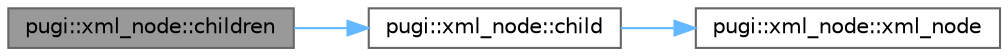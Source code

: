 digraph "pugi::xml_node::children"
{
 // INTERACTIVE_SVG=YES
 // LATEX_PDF_SIZE
  bgcolor="transparent";
  edge [fontname=Helvetica,fontsize=10,labelfontname=Helvetica,labelfontsize=10];
  node [fontname=Helvetica,fontsize=10,shape=box,height=0.2,width=0.4];
  rankdir="LR";
  Node1 [id="Node000001",label="pugi::xml_node::children",height=0.2,width=0.4,color="gray40", fillcolor="grey60", style="filled", fontcolor="black",tooltip=" "];
  Node1 -> Node2 [id="edge1_Node000001_Node000002",color="steelblue1",style="solid",tooltip=" "];
  Node2 [id="Node000002",label="pugi::xml_node::child",height=0.2,width=0.4,color="grey40", fillcolor="white", style="filled",URL="$db/d65/classpugi_1_1xml__node.html#a1e23e9720c90ef764197f1e0c71aa287",tooltip=" "];
  Node2 -> Node3 [id="edge2_Node000002_Node000003",color="steelblue1",style="solid",tooltip=" "];
  Node3 [id="Node000003",label="pugi::xml_node::xml_node",height=0.2,width=0.4,color="grey40", fillcolor="white", style="filled",URL="$db/d65/classpugi_1_1xml__node.html#a36ec0eb8b399d71f6b55be0e181c69f9",tooltip=" "];
}
